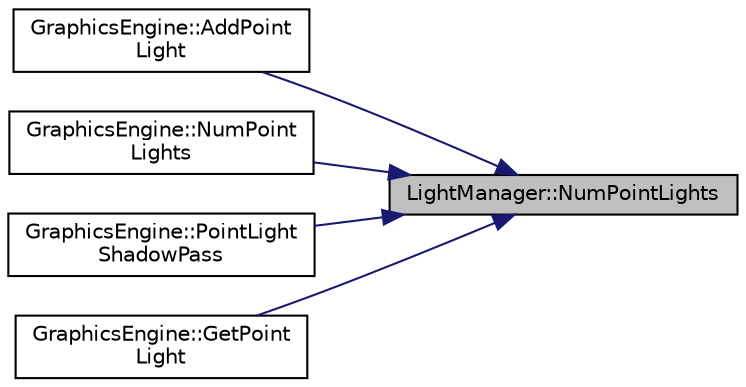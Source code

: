 digraph "LightManager::NumPointLights"
{
 // LATEX_PDF_SIZE
  edge [fontname="Helvetica",fontsize="10",labelfontname="Helvetica",labelfontsize="10"];
  node [fontname="Helvetica",fontsize="10",shape=record];
  rankdir="RL";
  Node10 [label="LightManager::NumPointLights",height=0.2,width=0.4,color="black", fillcolor="grey75", style="filled", fontcolor="black",tooltip=" "];
  Node10 -> Node11 [dir="back",color="midnightblue",fontsize="10",style="solid",fontname="Helvetica"];
  Node11 [label="GraphicsEngine::AddPoint\lLight",height=0.2,width=0.4,color="black", fillcolor="white", style="filled",URL="$class_graphics_engine.html#ac691c275727e8bd932d0145eebf0c773",tooltip="creates a point light"];
  Node10 -> Node12 [dir="back",color="midnightblue",fontsize="10",style="solid",fontname="Helvetica"];
  Node12 [label="GraphicsEngine::NumPoint\lLights",height=0.2,width=0.4,color="black", fillcolor="white", style="filled",URL="$class_graphics_engine.html#a6364bdbd16d2f8bdd0696952c6c76b33",tooltip=" "];
  Node10 -> Node13 [dir="back",color="midnightblue",fontsize="10",style="solid",fontname="Helvetica"];
  Node13 [label="GraphicsEngine::PointLight\lShadowPass",height=0.2,width=0.4,color="black", fillcolor="white", style="filled",URL="$class_graphics_engine.html#a13a36eba901419eed2f12659576e7dce",tooltip=" "];
  Node10 -> Node14 [dir="back",color="midnightblue",fontsize="10",style="solid",fontname="Helvetica"];
  Node14 [label="GraphicsEngine::GetPoint\lLight",height=0.2,width=0.4,color="black", fillcolor="white", style="filled",URL="$class_graphics_engine.html#a3dfa4eaa12d8b93a8d1d9c048008ab08",tooltip=" "];
}
